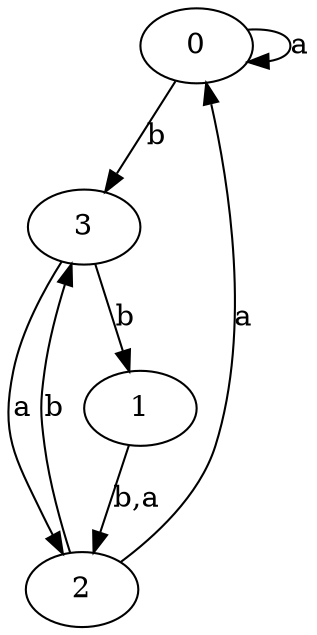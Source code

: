 digraph {
 ranksep=0.5;
 d2tdocpreamble = "\usetikzlibrary{automata}";
 d2tfigpreamble = "\tikzstyle{every state}= [ draw=blue!50,very thick,fill=blue!20]  \tikzstyle{auto}= [fill=white]";
 node [style="state"];
 edge [lblstyle="auto",topath="bend right", len=4  ]
  "0" [label="0",];
  "1" [label="1",];
  "2" [label="2",];
  "3" [label="3",style = "state, initial, accepting"];
  "0" -> "0" [label="a",topath="loop above"];
  "0" -> "3" [label="b"];
  "1" -> "2" [label="b,a"];
  "2" -> "0" [label="a"];
  "2" -> "3" [label="b"];
  "3" -> "1" [label="b"];
  "3" -> "2" [label="a"];
}